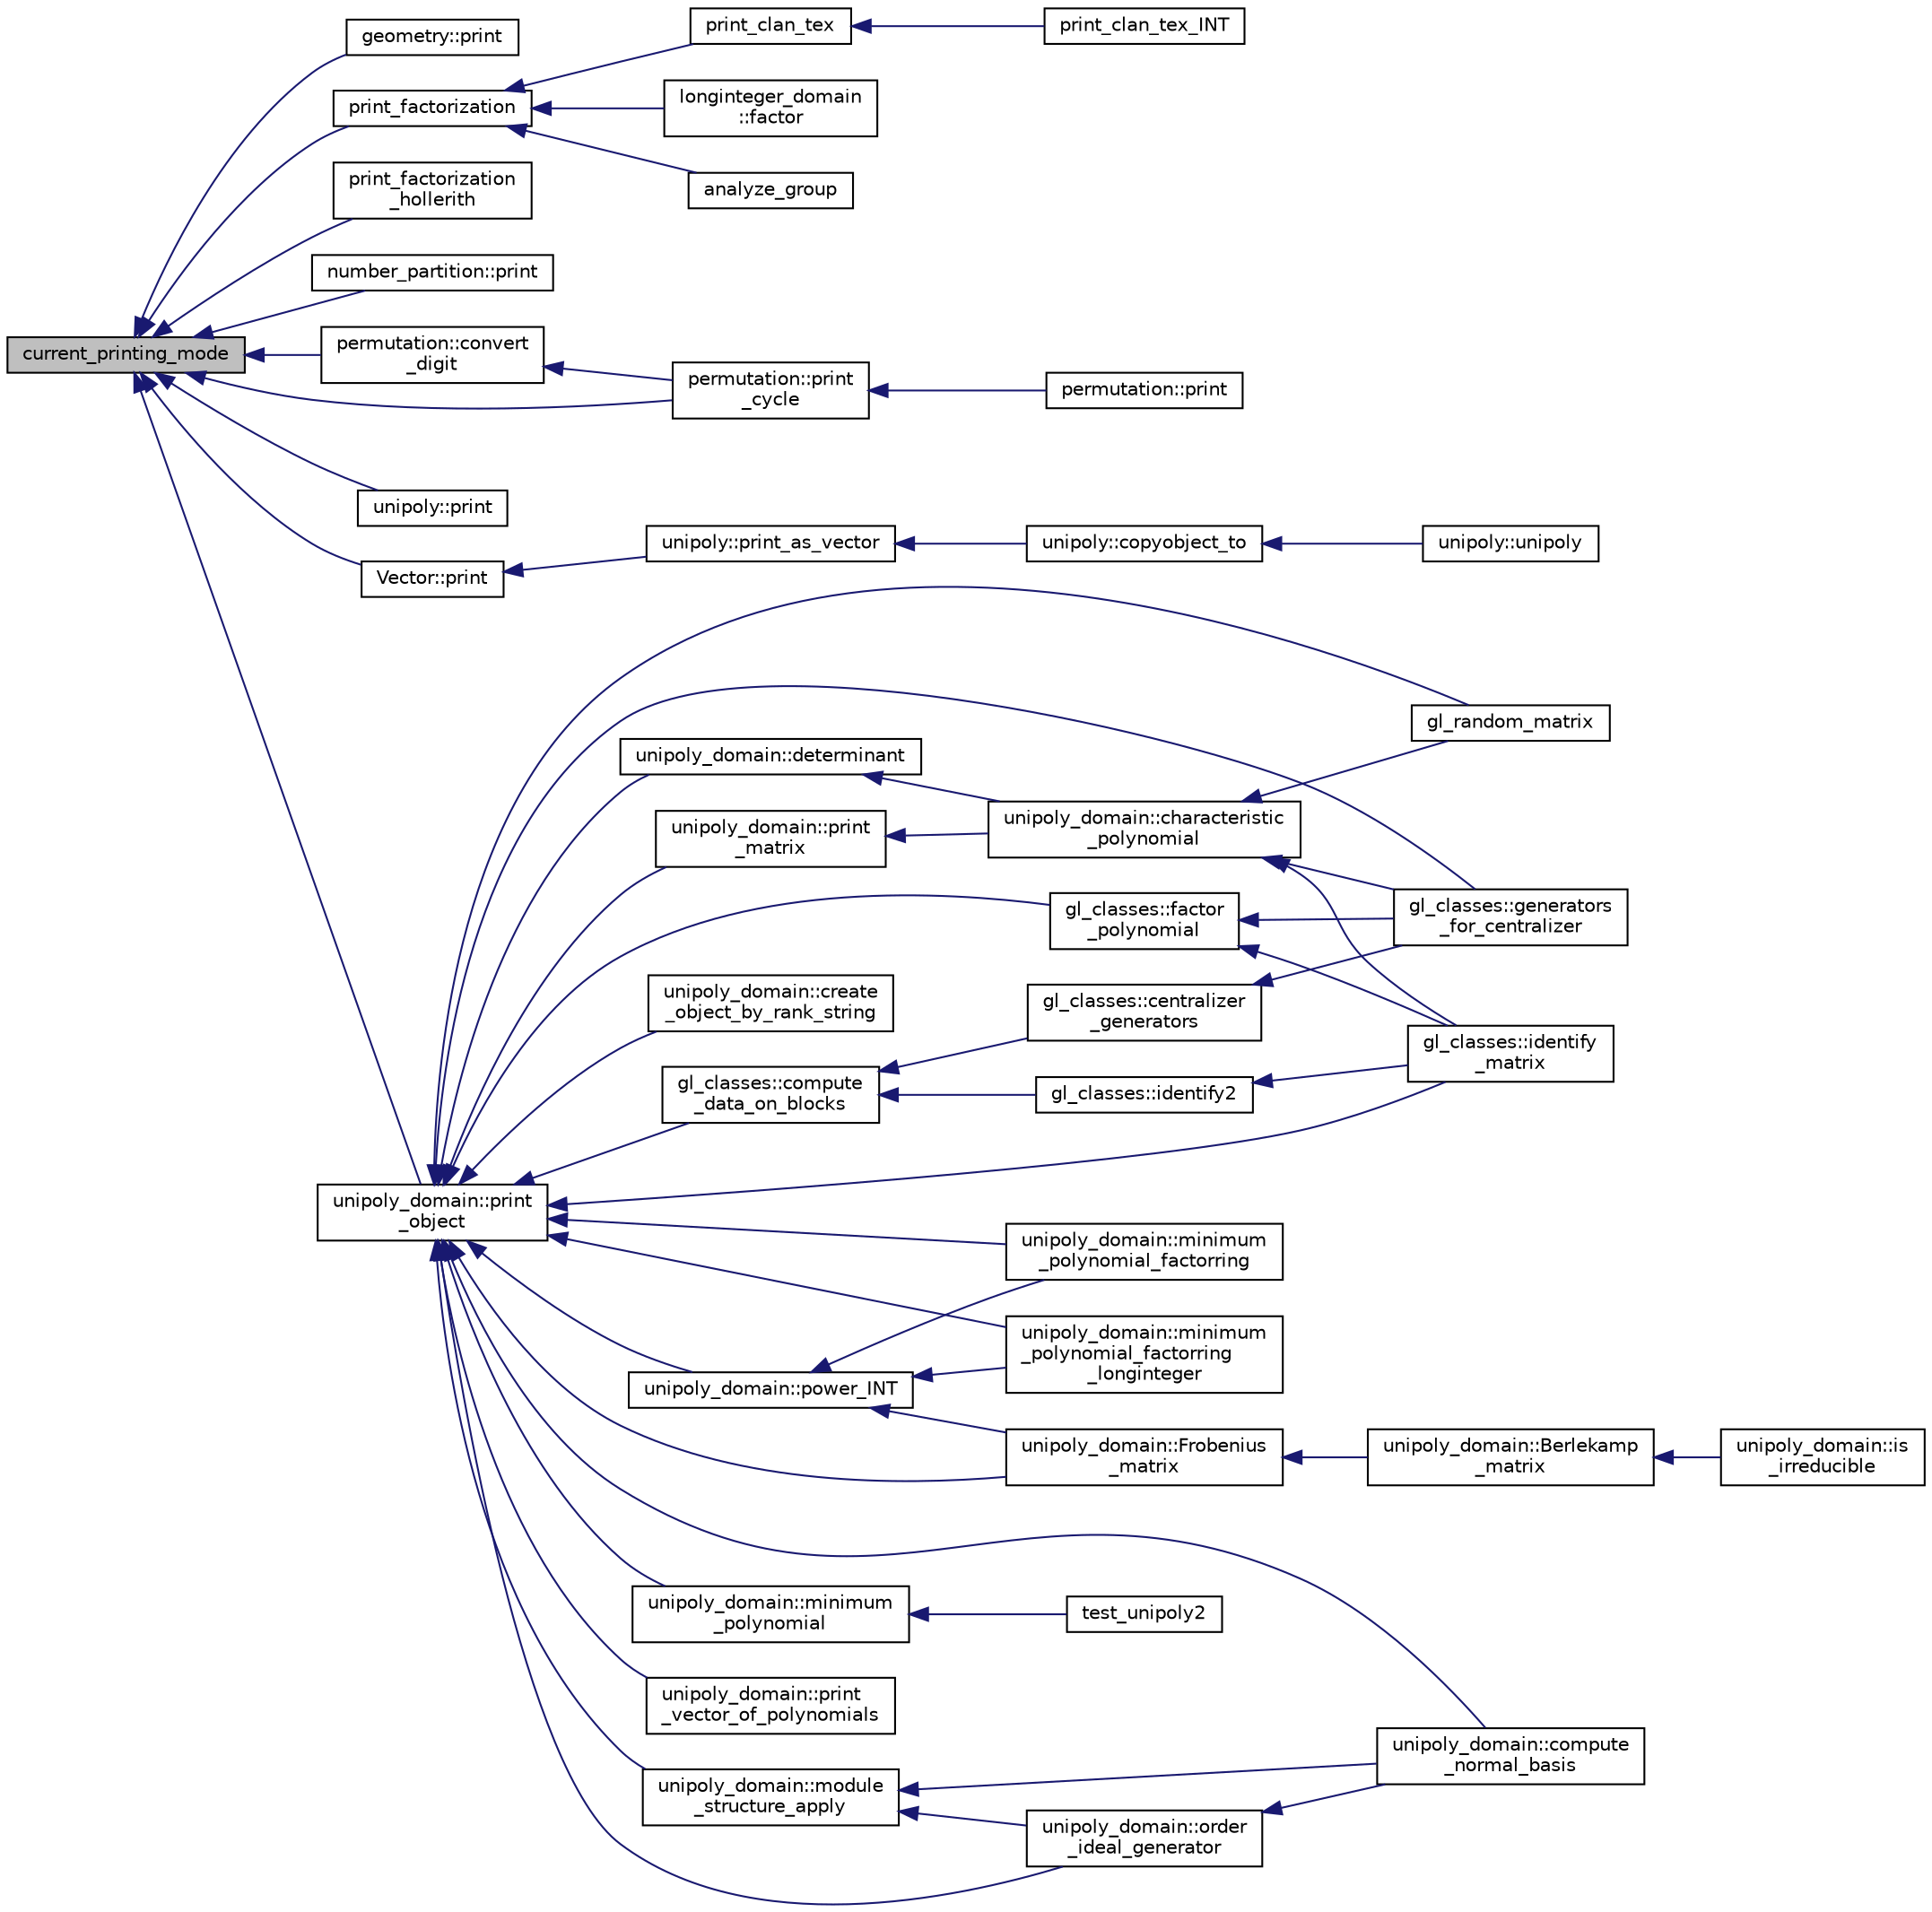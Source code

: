 digraph "current_printing_mode"
{
  edge [fontname="Helvetica",fontsize="10",labelfontname="Helvetica",labelfontsize="10"];
  node [fontname="Helvetica",fontsize="10",shape=record];
  rankdir="LR";
  Node1180 [label="current_printing_mode",height=0.2,width=0.4,color="black", fillcolor="grey75", style="filled", fontcolor="black"];
  Node1180 -> Node1181 [dir="back",color="midnightblue",fontsize="10",style="solid",fontname="Helvetica"];
  Node1181 [label="geometry::print",height=0.2,width=0.4,color="black", fillcolor="white", style="filled",URL="$da/d44/classgeometry.html#af92f963887d22dd3437f585df929208d"];
  Node1180 -> Node1182 [dir="back",color="midnightblue",fontsize="10",style="solid",fontname="Helvetica"];
  Node1182 [label="print_factorization",height=0.2,width=0.4,color="black", fillcolor="white", style="filled",URL="$d3/d72/global_8_c.html#aea15358271d4a02df8922f51f2a76113"];
  Node1182 -> Node1183 [dir="back",color="midnightblue",fontsize="10",style="solid",fontname="Helvetica"];
  Node1183 [label="print_clan_tex",height=0.2,width=0.4,color="black", fillcolor="white", style="filled",URL="$d9/d60/discreta_8h.html#a46caf83aa0d557a42ac3710c7f5dc665"];
  Node1183 -> Node1184 [dir="back",color="midnightblue",fontsize="10",style="solid",fontname="Helvetica"];
  Node1184 [label="print_clan_tex_INT",height=0.2,width=0.4,color="black", fillcolor="white", style="filled",URL="$d9/d60/discreta_8h.html#a6940852a56bea54b6b60aa35e5894664"];
  Node1182 -> Node1185 [dir="back",color="midnightblue",fontsize="10",style="solid",fontname="Helvetica"];
  Node1185 [label="longinteger_domain\l::factor",height=0.2,width=0.4,color="black", fillcolor="white", style="filled",URL="$d2/d7a/classlonginteger__domain.html#a2224c4efabb173607589de9b5d91cad0"];
  Node1182 -> Node1186 [dir="back",color="midnightblue",fontsize="10",style="solid",fontname="Helvetica"];
  Node1186 [label="analyze_group",height=0.2,width=0.4,color="black", fillcolor="white", style="filled",URL="$d0/d76/tl__algebra__and__number__theory_8h.html#acc445ef9d19e7fe78fbe1a057328958e"];
  Node1180 -> Node1187 [dir="back",color="midnightblue",fontsize="10",style="solid",fontname="Helvetica"];
  Node1187 [label="print_factorization\l_hollerith",height=0.2,width=0.4,color="black", fillcolor="white", style="filled",URL="$d3/d72/global_8_c.html#a8f01f217650d17b75c87945360dc7abe"];
  Node1180 -> Node1188 [dir="back",color="midnightblue",fontsize="10",style="solid",fontname="Helvetica"];
  Node1188 [label="number_partition::print",height=0.2,width=0.4,color="black", fillcolor="white", style="filled",URL="$df/d50/classnumber__partition.html#a53c6c54cf4d86da0f07789ae14ff6da5"];
  Node1180 -> Node1189 [dir="back",color="midnightblue",fontsize="10",style="solid",fontname="Helvetica"];
  Node1189 [label="permutation::convert\l_digit",height=0.2,width=0.4,color="black", fillcolor="white", style="filled",URL="$d0/d08/classpermutation.html#ae1ab11a87e70803c1cec31508a2c8c7f"];
  Node1189 -> Node1190 [dir="back",color="midnightblue",fontsize="10",style="solid",fontname="Helvetica"];
  Node1190 [label="permutation::print\l_cycle",height=0.2,width=0.4,color="black", fillcolor="white", style="filled",URL="$d0/d08/classpermutation.html#abf779232815eb4c16286cf642d214b50"];
  Node1190 -> Node1191 [dir="back",color="midnightblue",fontsize="10",style="solid",fontname="Helvetica"];
  Node1191 [label="permutation::print",height=0.2,width=0.4,color="black", fillcolor="white", style="filled",URL="$d0/d08/classpermutation.html#a3a4c219748ab79362fd440bea839c094"];
  Node1180 -> Node1190 [dir="back",color="midnightblue",fontsize="10",style="solid",fontname="Helvetica"];
  Node1180 -> Node1192 [dir="back",color="midnightblue",fontsize="10",style="solid",fontname="Helvetica"];
  Node1192 [label="unipoly::print",height=0.2,width=0.4,color="black", fillcolor="white", style="filled",URL="$d1/d89/classunipoly.html#a9dc0d295bea73d0c20562149f250cd97"];
  Node1180 -> Node1193 [dir="back",color="midnightblue",fontsize="10",style="solid",fontname="Helvetica"];
  Node1193 [label="Vector::print",height=0.2,width=0.4,color="black", fillcolor="white", style="filled",URL="$d5/db2/class_vector.html#a71d7e24bcfdfc69d4a2137360acb066c"];
  Node1193 -> Node1194 [dir="back",color="midnightblue",fontsize="10",style="solid",fontname="Helvetica"];
  Node1194 [label="unipoly::print_as_vector",height=0.2,width=0.4,color="black", fillcolor="white", style="filled",URL="$d1/d89/classunipoly.html#a68ada9f90ad0ad39ae91653be50988aa"];
  Node1194 -> Node1195 [dir="back",color="midnightblue",fontsize="10",style="solid",fontname="Helvetica"];
  Node1195 [label="unipoly::copyobject_to",height=0.2,width=0.4,color="black", fillcolor="white", style="filled",URL="$d1/d89/classunipoly.html#aa856d320a499748a0f3345ab45e51910"];
  Node1195 -> Node1196 [dir="back",color="midnightblue",fontsize="10",style="solid",fontname="Helvetica"];
  Node1196 [label="unipoly::unipoly",height=0.2,width=0.4,color="black", fillcolor="white", style="filled",URL="$d1/d89/classunipoly.html#ade3afe0b00b7ff45b9dbc5a15cacf59d"];
  Node1180 -> Node1197 [dir="back",color="midnightblue",fontsize="10",style="solid",fontname="Helvetica"];
  Node1197 [label="unipoly_domain::print\l_object",height=0.2,width=0.4,color="black", fillcolor="white", style="filled",URL="$da/d3c/classunipoly__domain.html#ad73fd87ed54b67e1091ece74f80ff6d7"];
  Node1197 -> Node1198 [dir="back",color="midnightblue",fontsize="10",style="solid",fontname="Helvetica"];
  Node1198 [label="gl_classes::identify\l_matrix",height=0.2,width=0.4,color="black", fillcolor="white", style="filled",URL="$d6/dab/classgl__classes.html#af529d1d8ff5a52703c5ac1d70806092e"];
  Node1197 -> Node1199 [dir="back",color="midnightblue",fontsize="10",style="solid",fontname="Helvetica"];
  Node1199 [label="gl_classes::compute\l_data_on_blocks",height=0.2,width=0.4,color="black", fillcolor="white", style="filled",URL="$d6/dab/classgl__classes.html#a81f5a74f6e3ddf095578fa860c347e9f"];
  Node1199 -> Node1200 [dir="back",color="midnightblue",fontsize="10",style="solid",fontname="Helvetica"];
  Node1200 [label="gl_classes::identify2",height=0.2,width=0.4,color="black", fillcolor="white", style="filled",URL="$d6/dab/classgl__classes.html#a01f63c38f74a678752344f31fc3820bc"];
  Node1200 -> Node1198 [dir="back",color="midnightblue",fontsize="10",style="solid",fontname="Helvetica"];
  Node1199 -> Node1201 [dir="back",color="midnightblue",fontsize="10",style="solid",fontname="Helvetica"];
  Node1201 [label="gl_classes::centralizer\l_generators",height=0.2,width=0.4,color="black", fillcolor="white", style="filled",URL="$d6/dab/classgl__classes.html#a0469984583efc3d27c70fb32f45d71d8"];
  Node1201 -> Node1202 [dir="back",color="midnightblue",fontsize="10",style="solid",fontname="Helvetica"];
  Node1202 [label="gl_classes::generators\l_for_centralizer",height=0.2,width=0.4,color="black", fillcolor="white", style="filled",URL="$d6/dab/classgl__classes.html#aeac561e2a41981533eb0aee6f9d2080c"];
  Node1197 -> Node1202 [dir="back",color="midnightblue",fontsize="10",style="solid",fontname="Helvetica"];
  Node1197 -> Node1203 [dir="back",color="midnightblue",fontsize="10",style="solid",fontname="Helvetica"];
  Node1203 [label="gl_classes::factor\l_polynomial",height=0.2,width=0.4,color="black", fillcolor="white", style="filled",URL="$d6/dab/classgl__classes.html#ab79551e3f5bc66e8049de52bd685a4ef"];
  Node1203 -> Node1198 [dir="back",color="midnightblue",fontsize="10",style="solid",fontname="Helvetica"];
  Node1203 -> Node1202 [dir="back",color="midnightblue",fontsize="10",style="solid",fontname="Helvetica"];
  Node1197 -> Node1204 [dir="back",color="midnightblue",fontsize="10",style="solid",fontname="Helvetica"];
  Node1204 [label="unipoly_domain::create\l_object_by_rank_string",height=0.2,width=0.4,color="black", fillcolor="white", style="filled",URL="$da/d3c/classunipoly__domain.html#ae3243756144f89d8a0fbd48f9e1d7840"];
  Node1197 -> Node1205 [dir="back",color="midnightblue",fontsize="10",style="solid",fontname="Helvetica"];
  Node1205 [label="unipoly_domain::Frobenius\l_matrix",height=0.2,width=0.4,color="black", fillcolor="white", style="filled",URL="$da/d3c/classunipoly__domain.html#a861279fd941d6bad64e6ec13279453af"];
  Node1205 -> Node1206 [dir="back",color="midnightblue",fontsize="10",style="solid",fontname="Helvetica"];
  Node1206 [label="unipoly_domain::Berlekamp\l_matrix",height=0.2,width=0.4,color="black", fillcolor="white", style="filled",URL="$da/d3c/classunipoly__domain.html#a560f4cc73e0badeba359203643fbc333"];
  Node1206 -> Node1207 [dir="back",color="midnightblue",fontsize="10",style="solid",fontname="Helvetica"];
  Node1207 [label="unipoly_domain::is\l_irreducible",height=0.2,width=0.4,color="black", fillcolor="white", style="filled",URL="$da/d3c/classunipoly__domain.html#aec4d9b55b51268d99ef6f6480d7282b5"];
  Node1197 -> Node1208 [dir="back",color="midnightblue",fontsize="10",style="solid",fontname="Helvetica"];
  Node1208 [label="unipoly_domain::compute\l_normal_basis",height=0.2,width=0.4,color="black", fillcolor="white", style="filled",URL="$da/d3c/classunipoly__domain.html#a799f3e7de9717b6c0b52dbc5305f3bf5"];
  Node1197 -> Node1209 [dir="back",color="midnightblue",fontsize="10",style="solid",fontname="Helvetica"];
  Node1209 [label="unipoly_domain::order\l_ideal_generator",height=0.2,width=0.4,color="black", fillcolor="white", style="filled",URL="$da/d3c/classunipoly__domain.html#a2610dcbc95a611ad0108a5b1b679dacb"];
  Node1209 -> Node1208 [dir="back",color="midnightblue",fontsize="10",style="solid",fontname="Helvetica"];
  Node1197 -> Node1210 [dir="back",color="midnightblue",fontsize="10",style="solid",fontname="Helvetica"];
  Node1210 [label="unipoly_domain::module\l_structure_apply",height=0.2,width=0.4,color="black", fillcolor="white", style="filled",URL="$da/d3c/classunipoly__domain.html#a770579859bb43cdd52c8cf42169272cd"];
  Node1210 -> Node1208 [dir="back",color="midnightblue",fontsize="10",style="solid",fontname="Helvetica"];
  Node1210 -> Node1209 [dir="back",color="midnightblue",fontsize="10",style="solid",fontname="Helvetica"];
  Node1197 -> Node1211 [dir="back",color="midnightblue",fontsize="10",style="solid",fontname="Helvetica"];
  Node1211 [label="unipoly_domain::power_INT",height=0.2,width=0.4,color="black", fillcolor="white", style="filled",URL="$da/d3c/classunipoly__domain.html#afb7679c16c8e33167df2b95e6d191f79"];
  Node1211 -> Node1205 [dir="back",color="midnightblue",fontsize="10",style="solid",fontname="Helvetica"];
  Node1211 -> Node1212 [dir="back",color="midnightblue",fontsize="10",style="solid",fontname="Helvetica"];
  Node1212 [label="unipoly_domain::minimum\l_polynomial_factorring",height=0.2,width=0.4,color="black", fillcolor="white", style="filled",URL="$da/d3c/classunipoly__domain.html#a32acf71ba55156289a07290565ccb65c"];
  Node1211 -> Node1213 [dir="back",color="midnightblue",fontsize="10",style="solid",fontname="Helvetica"];
  Node1213 [label="unipoly_domain::minimum\l_polynomial_factorring\l_longinteger",height=0.2,width=0.4,color="black", fillcolor="white", style="filled",URL="$da/d3c/classunipoly__domain.html#a2c953e21fad2df88627ac8a289f3a77b"];
  Node1197 -> Node1214 [dir="back",color="midnightblue",fontsize="10",style="solid",fontname="Helvetica"];
  Node1214 [label="unipoly_domain::minimum\l_polynomial",height=0.2,width=0.4,color="black", fillcolor="white", style="filled",URL="$da/d3c/classunipoly__domain.html#ab80b3c8cfb24b3b4ce86ead7a5ebaa95"];
  Node1214 -> Node1215 [dir="back",color="midnightblue",fontsize="10",style="solid",fontname="Helvetica"];
  Node1215 [label="test_unipoly2",height=0.2,width=0.4,color="black", fillcolor="white", style="filled",URL="$d5/d87/globals_8h.html#ac40335895fedd889545dad901ac470a6"];
  Node1197 -> Node1212 [dir="back",color="midnightblue",fontsize="10",style="solid",fontname="Helvetica"];
  Node1197 -> Node1213 [dir="back",color="midnightblue",fontsize="10",style="solid",fontname="Helvetica"];
  Node1197 -> Node1216 [dir="back",color="midnightblue",fontsize="10",style="solid",fontname="Helvetica"];
  Node1216 [label="unipoly_domain::print\l_vector_of_polynomials",height=0.2,width=0.4,color="black", fillcolor="white", style="filled",URL="$da/d3c/classunipoly__domain.html#a0648a345dd2f83f6e3978feab88d5461"];
  Node1197 -> Node1217 [dir="back",color="midnightblue",fontsize="10",style="solid",fontname="Helvetica"];
  Node1217 [label="unipoly_domain::print\l_matrix",height=0.2,width=0.4,color="black", fillcolor="white", style="filled",URL="$da/d3c/classunipoly__domain.html#a1545a0aa8f528e9ad2246e4bd8784e63"];
  Node1217 -> Node1218 [dir="back",color="midnightblue",fontsize="10",style="solid",fontname="Helvetica"];
  Node1218 [label="unipoly_domain::characteristic\l_polynomial",height=0.2,width=0.4,color="black", fillcolor="white", style="filled",URL="$da/d3c/classunipoly__domain.html#a8fc6545a5f52b768f6ebb2e3b3d57539"];
  Node1218 -> Node1198 [dir="back",color="midnightblue",fontsize="10",style="solid",fontname="Helvetica"];
  Node1218 -> Node1202 [dir="back",color="midnightblue",fontsize="10",style="solid",fontname="Helvetica"];
  Node1218 -> Node1219 [dir="back",color="midnightblue",fontsize="10",style="solid",fontname="Helvetica"];
  Node1219 [label="gl_random_matrix",height=0.2,width=0.4,color="black", fillcolor="white", style="filled",URL="$d5/d87/globals_8h.html#ad335f04bb0db45b0e9393ec76d0698f4"];
  Node1197 -> Node1220 [dir="back",color="midnightblue",fontsize="10",style="solid",fontname="Helvetica"];
  Node1220 [label="unipoly_domain::determinant",height=0.2,width=0.4,color="black", fillcolor="white", style="filled",URL="$da/d3c/classunipoly__domain.html#a460cfeb7de30e382da7f183b051e4a4f"];
  Node1220 -> Node1218 [dir="back",color="midnightblue",fontsize="10",style="solid",fontname="Helvetica"];
  Node1197 -> Node1219 [dir="back",color="midnightblue",fontsize="10",style="solid",fontname="Helvetica"];
}
